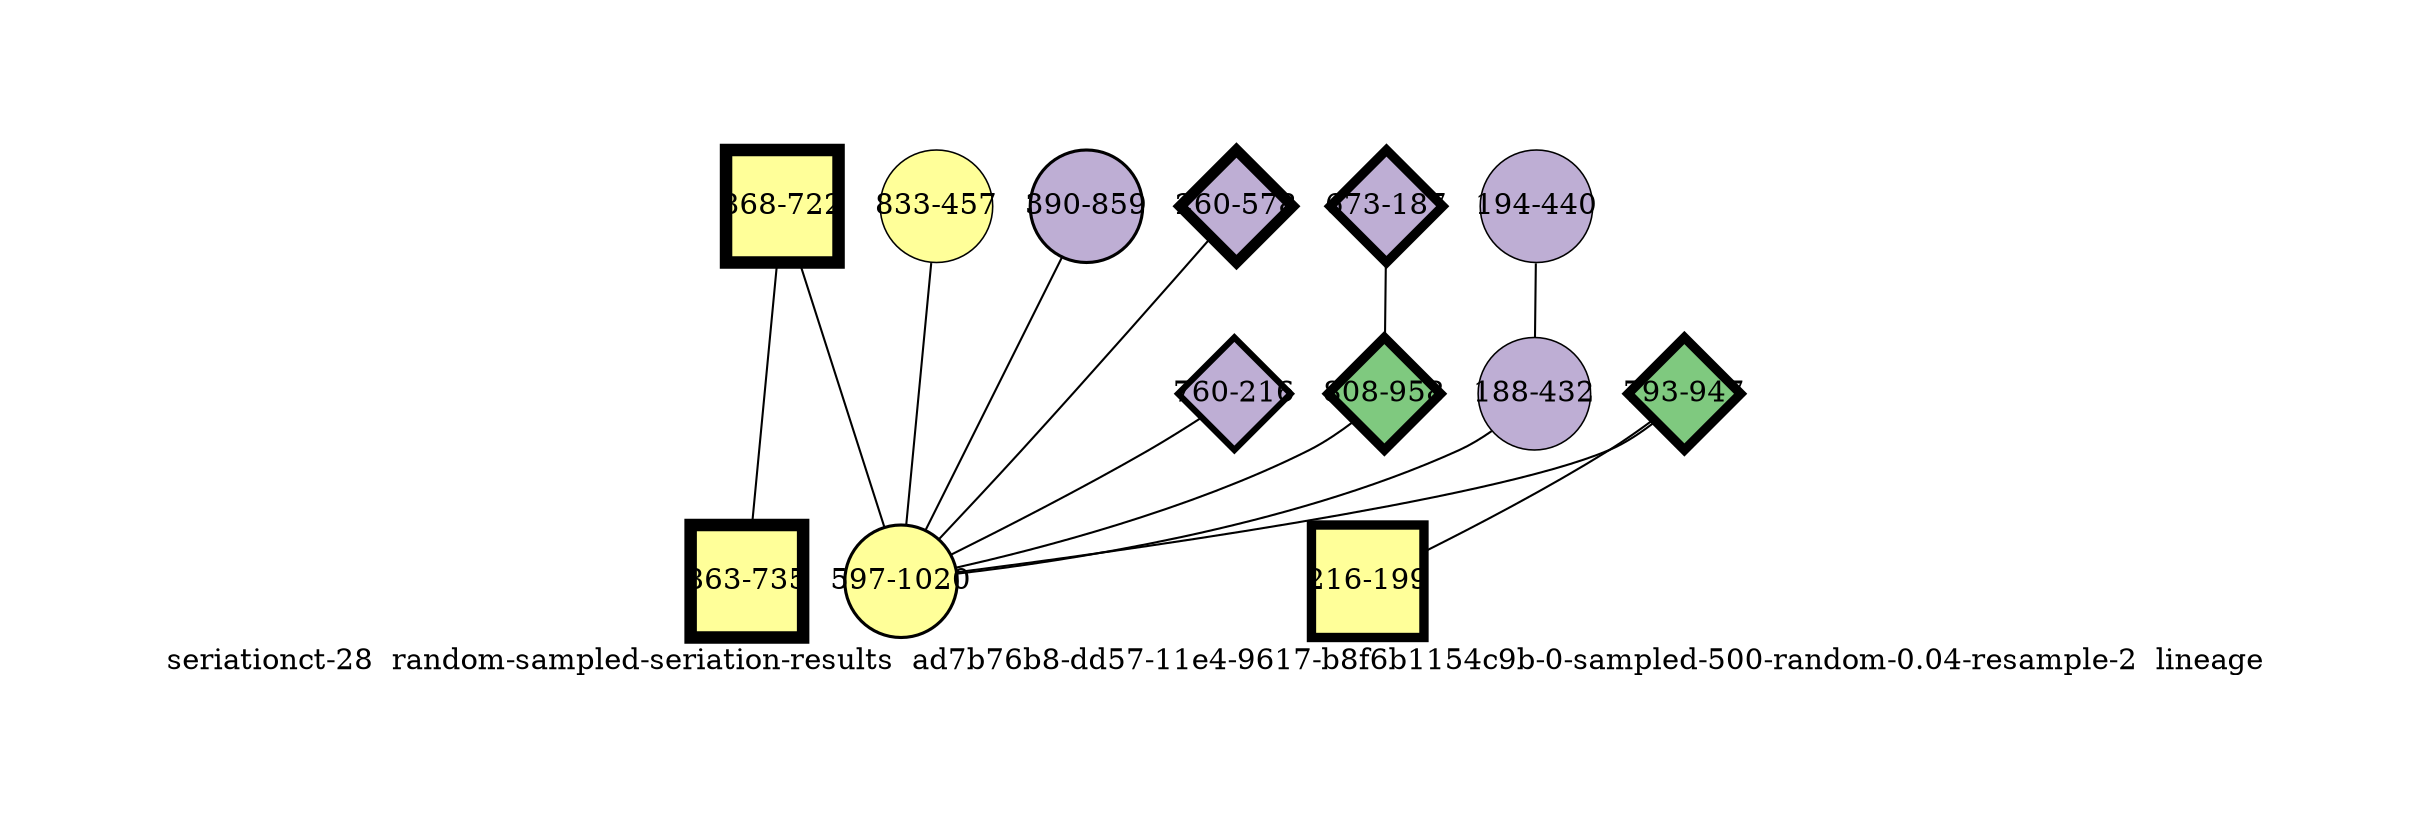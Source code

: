 strict graph "seriationct-28  random-sampled-seriation-results  ad7b76b8-dd57-11e4-9617-b8f6b1154c9b-0-sampled-500-random-0.04-resample-2  lineage" {
labelloc=b;
ratio=auto;
pad="1.0";
label="seriationct-28  random-sampled-seriation-results  ad7b76b8-dd57-11e4-9617-b8f6b1154c9b-0-sampled-500-random-0.04-resample-2  lineage";
node [width="0.75", style=filled, fixedsize=true, height="0.75", shape=circle, label=""];
0 [xCoordinate="187.0", appears_in_slice=6, yCoordinate="673.0", colorscheme=accent8, lineage_id=2, short_label="673-187", label="673-187", shape=diamond, cluster_id=1, fillcolor=2, size="500.0", id=1, penwidth="4.5"];
1 [xCoordinate="440.0", appears_in_slice=1, yCoordinate="194.0", colorscheme=accent8, lineage_id=0, short_label="194-440", label="194-440", shape=circle, cluster_id=1, fillcolor=2, size="500.0", id=0, penwidth="0.75"];
2 [xCoordinate="432.0", appears_in_slice=1, yCoordinate="188.0", colorscheme=accent8, lineage_id=0, short_label="188-432", label="188-432", shape=circle, cluster_id=1, fillcolor=2, size="500.0", id=2, penwidth="0.75"];
3 [xCoordinate="958.0", appears_in_slice=6, yCoordinate="808.0", colorscheme=accent8, lineage_id=2, short_label="808-958", label="808-958", shape=diamond, cluster_id=0, fillcolor=1, size="500.0", id=3, penwidth="4.5"];
4 [xCoordinate="722.0", appears_in_slice=8, yCoordinate="868.0", colorscheme=accent8, lineage_id=1, short_label="868-722", label="868-722", shape=square, cluster_id=3, fillcolor=4, size="500.0", id=4, penwidth="6.0"];
5 [xCoordinate="457.0", appears_in_slice=1, yCoordinate="833.0", colorscheme=accent8, lineage_id=0, short_label="833-457", label="833-457", shape=circle, cluster_id=3, fillcolor=4, size="500.0", id=5, penwidth="0.75"];
6 [xCoordinate="735.0", appears_in_slice=8, yCoordinate="863.0", colorscheme=accent8, lineage_id=1, short_label="863-735", label="863-735", shape=square, cluster_id=3, fillcolor=4, size="500.0", id=6, penwidth="6.0"];
7 [xCoordinate="859.0", appears_in_slice=2, yCoordinate="390.0", colorscheme=accent8, lineage_id=0, short_label="390-859", label="390-859", shape=circle, cluster_id=1, fillcolor=2, size="500.0", id=7, penwidth="1.5"];
8 [xCoordinate="578.0", appears_in_slice=7, yCoordinate="260.0", colorscheme=accent8, lineage_id=2, short_label="260-578", label="260-578", shape=diamond, cluster_id=1, fillcolor=2, size="500.0", id=8, penwidth="5.25"];
9 [xCoordinate="947.0", appears_in_slice=6, yCoordinate="793.0", colorscheme=accent8, lineage_id=2, short_label="793-947", label="793-947", shape=diamond, cluster_id=0, fillcolor=1, size="500.0", id=9, penwidth="4.5"];
10 [xCoordinate="216.0", appears_in_slice=4, yCoordinate="760.0", colorscheme=accent8, lineage_id=2, short_label="760-216", label="760-216", shape=diamond, cluster_id=1, fillcolor=2, size="500.0", id=10, penwidth="3.0"];
11 [xCoordinate="1020.0", appears_in_slice=2, yCoordinate="597.0", colorscheme=accent8, lineage_id=0, short_label="597-1020", label="597-1020", shape=circle, cluster_id=3, fillcolor=4, size="500.0", id=11, penwidth="1.5"];
12 [xCoordinate="199.0", appears_in_slice=6, yCoordinate="216.0", colorscheme=accent8, lineage_id=1, short_label="216-199", label="216-199", shape=square, cluster_id=3, fillcolor=4, size="500.0", id=12, penwidth="4.5"];
0 -- 3  [inverseweight="22.2277112237", weight="0.0449888875168"];
1 -- 2  [inverseweight="12.757759077", weight="0.0783836717691"];
2 -- 11  [inverseweight="3.85850254953", weight="0.259167899247"];
3 -- 11  [inverseweight="2.41464196629", weight="0.414140072922"];
4 -- 11  [inverseweight="3.52936291573", weight="0.283337254875"];
4 -- 6  [inverseweight="3.61787302646", weight="0.276405499222"];
5 -- 11  [inverseweight="3.85804306724", weight="0.259198765429"];
7 -- 11  [inverseweight="4.56778176786", weight="0.21892464457"];
8 -- 11  [inverseweight="3.90625", weight="0.256"];
9 -- 11  [inverseweight="3.34524877198", weight="0.298931430265"];
9 -- 12  [inverseweight="17.7220301252", weight="0.0564269439187"];
10 -- 11  [inverseweight="3.56126801436", weight="0.280798860397"];
}
